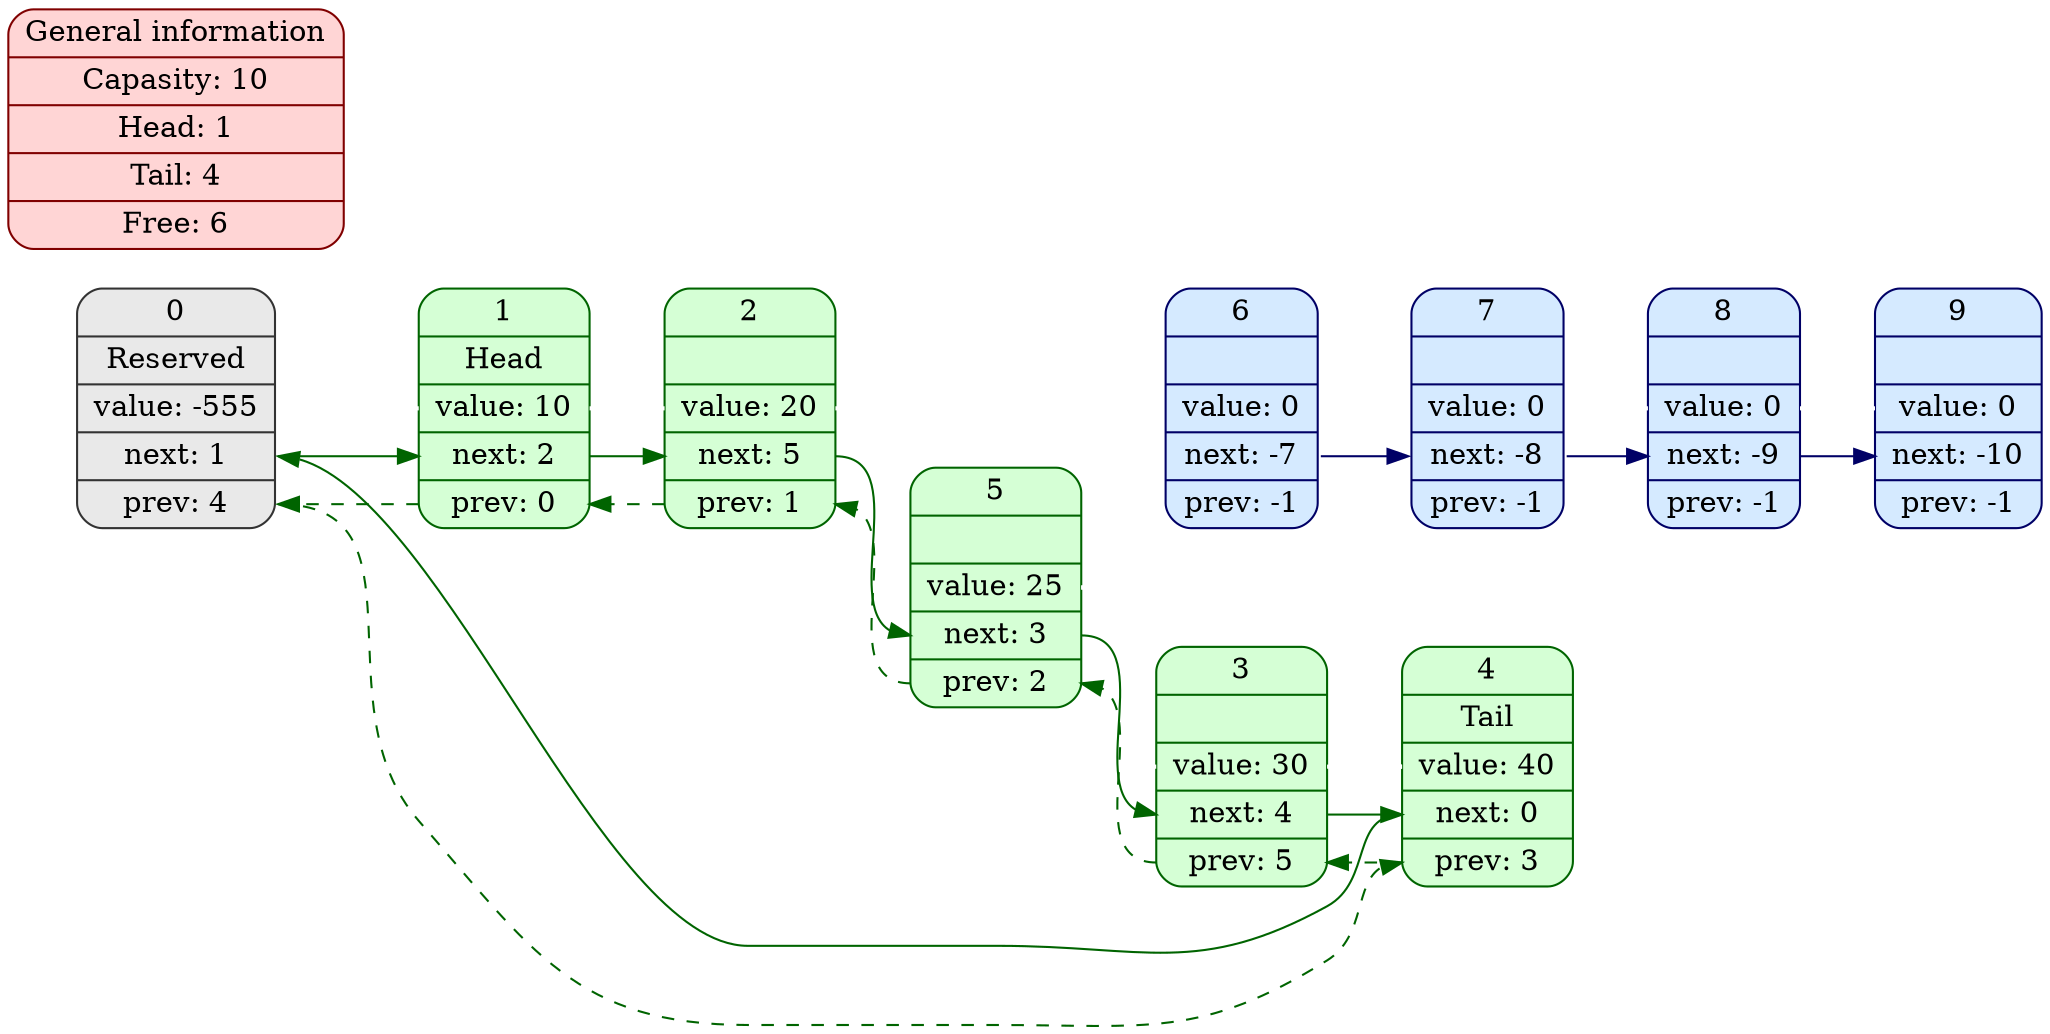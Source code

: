 digraph {
  rankdir = LR;
  node [shape = Mrecord, color = "#006400", style = filled, fillcolor = "#D5FFD5"];
{  el0[color = "#333333", style = filled, fillcolor = "#E9E9E9", label = "0 | Reserved | <d0> value: -555 | <n0> next: 1 | <p0> prev: 4"];
  el1[label = "1 | Head | <d1> value: 10 | <n1> next: 2 | <p1> prev: 0"];
  el2[label = "2 | | <d2> value: 20 | <n2> next: 5 | <p2> prev: 1"];
  el3[label = "3 | | <d3> value: 30 | <n3> next: 4 | <p3> prev: 5"];
  el4[label = "4 | Tail | <d4> value: 40 | <n4> next: 0 | <p4> prev: 3"];
  el5[label = "5 | | <d5> value: 25 | <n5> next: 3 | <p5> prev: 2"];
  el6[color = "#000066", style = filled, fillcolor = "#D5EAFF", label = "6 | | <d6> value: 0 | <n6> next: -7 | <p6> prev: -1"];
  el7[color = "#000066", style = filled, fillcolor = "#D5EAFF", label = "7 | | <d7> value: 0 | <n7> next: -8 | <p7> prev: -1"];
  el8[color = "#000066", style = filled, fillcolor = "#D5EAFF", label = "8 | | <d8> value: 0 | <n8> next: -9 | <p8> prev: -1"];
  el9[color = "#000066", style = filled, fillcolor = "#D5EAFF", label = "9 | | <d9> value: 0 | <n9> next: -10 | <p9> prev: -1"];
  el0: <d0> ->el1: <d1> ->el2: <d2> ->el3: <d3> ->el4: <d4> ->el5: <d5> ->el6: <d6> ->el7: <d7> ->el8: <d8> ->el9: <d9> [weight = 100000, style = "bold", arrowhead = "none", color = "#FFFFFF"];
  el1: <n1> -> el2: <n2> [color = "#006400"];
  el2: <n2> -> el5: <n5> [color = "#006400"];
  el5: <n5> -> el3: <n3> [color = "#006400"];
  el3: <n3> -> el4: <n4> [color = "#006400"];
  el4: <n4> -> el0: <n0> [color = "#006400"];
  el0: <n0> -> el1: <n1> [color = "#006400"];
  el4: <p4> -> el3: <p3> [color = "#006400", style = "dashed"];
  el3: <p3> -> el5: <p5> [color = "#006400", style = "dashed"];
  el5: <p5> -> el2: <p2> [color = "#006400", style = "dashed"];
  el2: <p2> -> el1: <p1> [color = "#006400", style = "dashed"];
  el1: <p1> -> el0: <p0> [color = "#006400", style = "dashed"];
  el0: <p0> -> el4: <p4> [color = "#006400", style = "dashed"];
  el6: <n6> -> el7: <n7> [color = "#000066"];
  el7: <n7> -> el8: <n8> [color = "#000066"];
  el8: <n8> -> el9: <n9> [color = "#000066"];
}{  general[color = "#800000", style = filled, fillcolor = "#FFD5D5", label = "General information |      Capasity: 10 | Head: 1 | Tail: 4 | Free: 6"];
}}